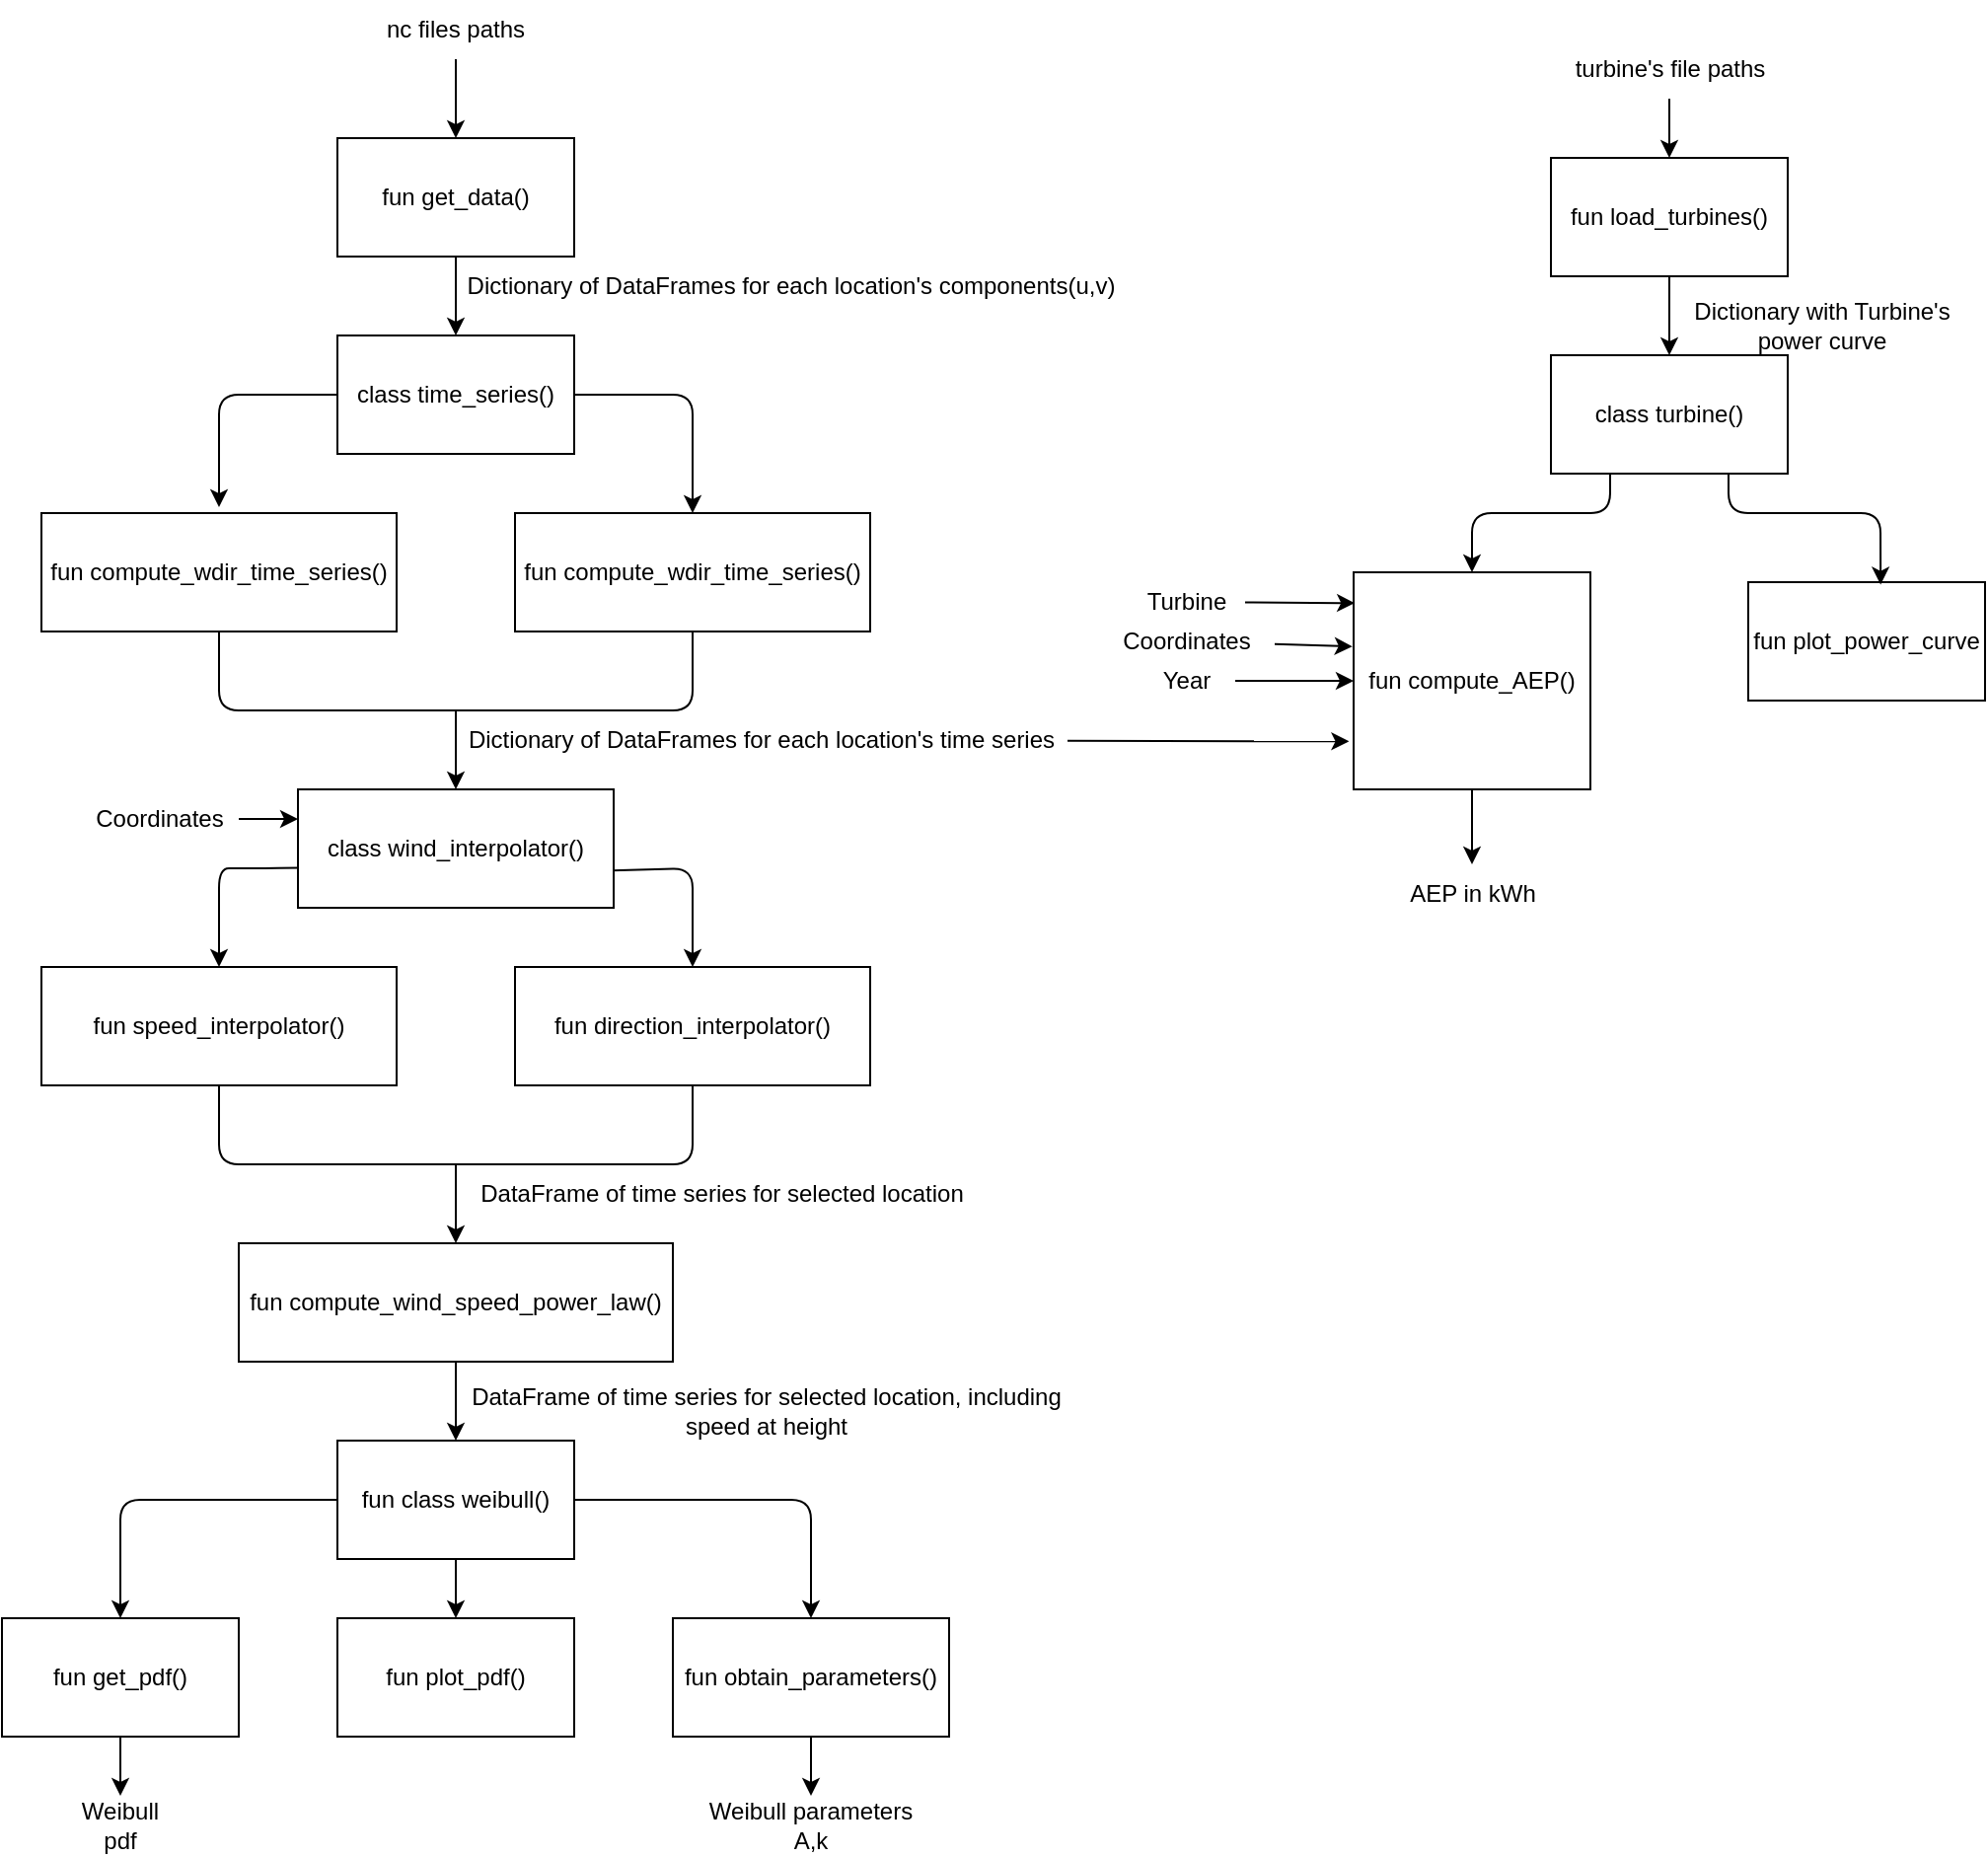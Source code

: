 <mxfile>
    <diagram id="9pw-dQEB62d-saBvswQ5" name="Page-1">
        <mxGraphModel dx="414" dy="2113" grid="1" gridSize="10" guides="1" tooltips="1" connect="1" arrows="1" fold="1" page="1" pageScale="1" pageWidth="850" pageHeight="1100" background="#ffffff" math="0" shadow="0">
            <root>
                <mxCell id="0"/>
                <mxCell id="1" parent="0"/>
                <mxCell id="4" value="" style="edgeStyle=none;html=1;" parent="1" target="3" edge="1">
                    <mxGeometry relative="1" as="geometry">
                        <mxPoint x="845" y="-1030" as="sourcePoint"/>
                    </mxGeometry>
                </mxCell>
                <mxCell id="8" value="" style="edgeStyle=none;html=1;" parent="1" source="3" target="5" edge="1">
                    <mxGeometry relative="1" as="geometry"/>
                </mxCell>
                <mxCell id="3" value="fun get_data()" style="whiteSpace=wrap;html=1;" parent="1" vertex="1">
                    <mxGeometry x="785" y="-990" width="120" height="60" as="geometry"/>
                </mxCell>
                <mxCell id="15" style="edgeStyle=none;html=1;entryX=0.5;entryY=0;entryDx=0;entryDy=0;" parent="1" source="5" target="13" edge="1">
                    <mxGeometry relative="1" as="geometry">
                        <Array as="points">
                            <mxPoint x="965" y="-860"/>
                        </Array>
                    </mxGeometry>
                </mxCell>
                <mxCell id="5" value="class time_series()" style="whiteSpace=wrap;html=1;" parent="1" vertex="1">
                    <mxGeometry x="785" y="-890" width="120" height="60" as="geometry"/>
                </mxCell>
                <mxCell id="7" value="Dictionary of DataFrames for each location&#39;s components(u,v)" style="text;strokeColor=none;align=center;fillColor=none;html=1;verticalAlign=middle;whiteSpace=wrap;rounded=0;" parent="1" vertex="1">
                    <mxGeometry x="845" y="-930" width="340" height="30" as="geometry"/>
                </mxCell>
                <mxCell id="17" style="edgeStyle=none;html=1;endArrow=none;endFill=0;" parent="1" source="10" edge="1">
                    <mxGeometry relative="1" as="geometry">
                        <mxPoint x="845" y="-700" as="targetPoint"/>
                        <Array as="points">
                            <mxPoint x="725" y="-700"/>
                        </Array>
                    </mxGeometry>
                </mxCell>
                <mxCell id="10" value="fun compute_wdir_time_series()" style="whiteSpace=wrap;html=1;" parent="1" vertex="1">
                    <mxGeometry x="635" y="-800" width="180" height="60" as="geometry"/>
                </mxCell>
                <mxCell id="12" style="edgeStyle=none;html=1;exitX=0;exitY=0.5;exitDx=0;exitDy=0;" parent="1" source="5" edge="1">
                    <mxGeometry relative="1" as="geometry">
                        <mxPoint x="725" y="-803" as="targetPoint"/>
                        <Array as="points">
                            <mxPoint x="725" y="-860"/>
                        </Array>
                    </mxGeometry>
                </mxCell>
                <mxCell id="19" style="edgeStyle=none;html=1;endArrow=none;endFill=0;" parent="1" source="13" edge="1">
                    <mxGeometry relative="1" as="geometry">
                        <mxPoint x="845" y="-700.0" as="targetPoint"/>
                        <Array as="points">
                            <mxPoint x="965" y="-700"/>
                        </Array>
                    </mxGeometry>
                </mxCell>
                <mxCell id="13" value="fun compute_wdir_time_series()" style="whiteSpace=wrap;html=1;" parent="1" vertex="1">
                    <mxGeometry x="875" y="-800" width="180" height="60" as="geometry"/>
                </mxCell>
                <mxCell id="95" value="" style="edgeStyle=none;html=1;entryX=-0.019;entryY=0.779;entryDx=0;entryDy=0;entryPerimeter=0;" parent="1" source="16" target="80" edge="1">
                    <mxGeometry relative="1" as="geometry"/>
                </mxCell>
                <mxCell id="16" value="Dictionary of DataFrames for each location&#39;s time series" style="text;strokeColor=none;align=center;fillColor=none;html=1;verticalAlign=middle;whiteSpace=wrap;rounded=0;" parent="1" vertex="1">
                    <mxGeometry x="845" y="-700" width="310" height="30" as="geometry"/>
                </mxCell>
                <mxCell id="21" value="" style="edgeStyle=none;html=1;startArrow=classic;startFill=1;endArrow=none;endFill=0;" parent="1" source="20" edge="1">
                    <mxGeometry relative="1" as="geometry">
                        <mxPoint x="845" y="-700" as="targetPoint"/>
                        <Array as="points">
                            <mxPoint x="845" y="-700"/>
                        </Array>
                    </mxGeometry>
                </mxCell>
                <mxCell id="30" style="edgeStyle=none;html=1;entryX=0.5;entryY=0;entryDx=0;entryDy=0;exitX=0.008;exitY=0.662;exitDx=0;exitDy=0;exitPerimeter=0;" parent="1" source="20" target="26" edge="1">
                    <mxGeometry relative="1" as="geometry">
                        <Array as="points">
                            <mxPoint x="745" y="-620"/>
                            <mxPoint x="725" y="-620"/>
                        </Array>
                    </mxGeometry>
                </mxCell>
                <mxCell id="32" style="edgeStyle=none;html=1;entryX=0.5;entryY=0;entryDx=0;entryDy=0;exitX=0.994;exitY=0.686;exitDx=0;exitDy=0;exitPerimeter=0;" parent="1" source="20" target="27" edge="1">
                    <mxGeometry relative="1" as="geometry">
                        <Array as="points">
                            <mxPoint x="965" y="-620"/>
                        </Array>
                    </mxGeometry>
                </mxCell>
                <mxCell id="20" value="class wind_interpolator()" style="whiteSpace=wrap;html=1;" parent="1" vertex="1">
                    <mxGeometry x="765" y="-660" width="160" height="60" as="geometry"/>
                </mxCell>
                <mxCell id="29" value="" style="edgeStyle=none;html=1;entryX=0;entryY=0.25;entryDx=0;entryDy=0;" parent="1" target="20" edge="1">
                    <mxGeometry relative="1" as="geometry">
                        <mxPoint x="735" y="-645" as="sourcePoint"/>
                    </mxGeometry>
                </mxCell>
                <mxCell id="23" value="Coordinates" style="text;strokeColor=none;align=center;fillColor=none;html=1;verticalAlign=middle;whiteSpace=wrap;rounded=0;" parent="1" vertex="1">
                    <mxGeometry x="665" y="-660" width="60" height="30" as="geometry"/>
                </mxCell>
                <mxCell id="25" value="nc files paths" style="text;strokeColor=none;align=center;fillColor=none;html=1;verticalAlign=middle;whiteSpace=wrap;rounded=0;" parent="1" vertex="1">
                    <mxGeometry x="805" y="-1060" width="80" height="30" as="geometry"/>
                </mxCell>
                <mxCell id="26" value="fun speed_interpolator()" style="whiteSpace=wrap;html=1;" parent="1" vertex="1">
                    <mxGeometry x="635" y="-570" width="180" height="60" as="geometry"/>
                </mxCell>
                <mxCell id="27" value="fun direction_interpolator()" style="whiteSpace=wrap;html=1;" parent="1" vertex="1">
                    <mxGeometry x="875" y="-570" width="180" height="60" as="geometry"/>
                </mxCell>
                <mxCell id="33" style="edgeStyle=none;html=1;endArrow=none;endFill=0;" parent="1" edge="1">
                    <mxGeometry relative="1" as="geometry">
                        <mxPoint x="845" y="-470" as="targetPoint"/>
                        <mxPoint x="725" y="-510" as="sourcePoint"/>
                        <Array as="points">
                            <mxPoint x="725" y="-470"/>
                        </Array>
                    </mxGeometry>
                </mxCell>
                <mxCell id="34" style="edgeStyle=none;html=1;endArrow=none;endFill=0;" parent="1" edge="1">
                    <mxGeometry relative="1" as="geometry">
                        <mxPoint x="845" y="-470.0" as="targetPoint"/>
                        <mxPoint x="965" y="-510" as="sourcePoint"/>
                        <Array as="points">
                            <mxPoint x="965" y="-470"/>
                        </Array>
                    </mxGeometry>
                </mxCell>
                <mxCell id="35" value="" style="edgeStyle=none;html=1;startArrow=classic;startFill=1;endArrow=none;endFill=0;" parent="1" edge="1">
                    <mxGeometry relative="1" as="geometry">
                        <mxPoint x="845" y="-430" as="sourcePoint"/>
                        <mxPoint x="845" y="-470" as="targetPoint"/>
                        <Array as="points">
                            <mxPoint x="845" y="-470"/>
                        </Array>
                    </mxGeometry>
                </mxCell>
                <mxCell id="36" value="DataFrame of time series for selected location" style="text;strokeColor=none;align=center;fillColor=none;html=1;verticalAlign=middle;whiteSpace=wrap;rounded=0;" parent="1" vertex="1">
                    <mxGeometry x="825" y="-470" width="310" height="30" as="geometry"/>
                </mxCell>
                <mxCell id="41" value="" style="edgeStyle=none;html=1;" parent="1" source="37" target="40" edge="1">
                    <mxGeometry relative="1" as="geometry"/>
                </mxCell>
                <mxCell id="37" value="fun compute_wind_speed_power_law()" style="whiteSpace=wrap;html=1;" parent="1" vertex="1">
                    <mxGeometry x="735" y="-430" width="220" height="60" as="geometry"/>
                </mxCell>
                <mxCell id="50" value="" style="edgeStyle=none;html=1;" parent="1" source="40" target="49" edge="1">
                    <mxGeometry relative="1" as="geometry"/>
                </mxCell>
                <mxCell id="61" style="edgeStyle=none;html=1;entryX=0.5;entryY=0;entryDx=0;entryDy=0;" parent="1" source="40" target="51" edge="1">
                    <mxGeometry relative="1" as="geometry">
                        <Array as="points">
                            <mxPoint x="675" y="-300"/>
                        </Array>
                    </mxGeometry>
                </mxCell>
                <mxCell id="62" style="edgeStyle=none;html=1;entryX=0.5;entryY=0;entryDx=0;entryDy=0;" parent="1" source="40" target="43" edge="1">
                    <mxGeometry relative="1" as="geometry">
                        <Array as="points">
                            <mxPoint x="1025" y="-300"/>
                        </Array>
                    </mxGeometry>
                </mxCell>
                <mxCell id="40" value="fun class weibull()" style="whiteSpace=wrap;html=1;" parent="1" vertex="1">
                    <mxGeometry x="785" y="-330" width="120" height="60" as="geometry"/>
                </mxCell>
                <mxCell id="42" value="DataFrame of time series for selected location, including speed at height" style="text;strokeColor=none;align=center;fillColor=none;html=1;verticalAlign=middle;whiteSpace=wrap;rounded=0;" parent="1" vertex="1">
                    <mxGeometry x="850" y="-360" width="305" height="30" as="geometry"/>
                </mxCell>
                <mxCell id="48" value="" style="edgeStyle=none;html=1;" parent="1" source="43" target="47" edge="1">
                    <mxGeometry relative="1" as="geometry"/>
                </mxCell>
                <mxCell id="43" value="fun obtain_parameters()" style="whiteSpace=wrap;html=1;" parent="1" vertex="1">
                    <mxGeometry x="955" y="-240" width="140" height="60" as="geometry"/>
                </mxCell>
                <mxCell id="47" value="Weibull parameters A,k" style="text;strokeColor=none;align=center;fillColor=none;html=1;verticalAlign=middle;whiteSpace=wrap;rounded=0;" parent="1" vertex="1">
                    <mxGeometry x="970" y="-150" width="110" height="30" as="geometry"/>
                </mxCell>
                <mxCell id="49" value="fun plot_pdf()" style="whiteSpace=wrap;html=1;" parent="1" vertex="1">
                    <mxGeometry x="785" y="-240" width="120" height="60" as="geometry"/>
                </mxCell>
                <mxCell id="54" value="" style="edgeStyle=none;html=1;" parent="1" source="51" target="53" edge="1">
                    <mxGeometry relative="1" as="geometry"/>
                </mxCell>
                <mxCell id="51" value="fun get_pdf()" style="whiteSpace=wrap;html=1;" parent="1" vertex="1">
                    <mxGeometry x="615" y="-240" width="120" height="60" as="geometry"/>
                </mxCell>
                <mxCell id="53" value="Weibull pdf" style="text;strokeColor=none;align=center;fillColor=none;html=1;verticalAlign=middle;whiteSpace=wrap;rounded=0;" parent="1" vertex="1">
                    <mxGeometry x="645" y="-150" width="60" height="30" as="geometry"/>
                </mxCell>
                <mxCell id="97" style="edgeStyle=none;html=1;entryX=0.5;entryY=0;entryDx=0;entryDy=0;exitX=0.25;exitY=1;exitDx=0;exitDy=0;" parent="1" source="55" target="80" edge="1">
                    <mxGeometry relative="1" as="geometry">
                        <Array as="points">
                            <mxPoint x="1430" y="-800"/>
                            <mxPoint x="1360" y="-800"/>
                        </Array>
                    </mxGeometry>
                </mxCell>
                <mxCell id="55" value="class turbine()" style="whiteSpace=wrap;html=1;" parent="1" vertex="1">
                    <mxGeometry x="1400" y="-880" width="120" height="60" as="geometry"/>
                </mxCell>
                <mxCell id="81" value="" style="edgeStyle=none;html=1;entryX=0.5;entryY=0;entryDx=0;entryDy=0;" parent="1" source="72" target="55" edge="1">
                    <mxGeometry relative="1" as="geometry">
                        <mxPoint x="1410" y="-880" as="targetPoint"/>
                    </mxGeometry>
                </mxCell>
                <mxCell id="72" value="fun load_turbines()" style="whiteSpace=wrap;html=1;" parent="1" vertex="1">
                    <mxGeometry x="1400" y="-980" width="120" height="60" as="geometry"/>
                </mxCell>
                <mxCell id="79" value="Dictionary with Turbine&#39;s power curve" style="text;strokeColor=none;align=center;fillColor=none;html=1;verticalAlign=middle;whiteSpace=wrap;rounded=0;" parent="1" vertex="1">
                    <mxGeometry x="1470" y="-910" width="135" height="30" as="geometry"/>
                </mxCell>
                <mxCell id="100" value="" style="edgeStyle=none;html=1;" parent="1" source="80" target="99" edge="1">
                    <mxGeometry relative="1" as="geometry"/>
                </mxCell>
                <mxCell id="80" value="fun compute_AEP()" style="whiteSpace=wrap;html=1;" parent="1" vertex="1">
                    <mxGeometry x="1300" y="-770" width="120" height="110" as="geometry"/>
                </mxCell>
                <mxCell id="92" value="" style="edgeStyle=none;html=1;entryX=0.005;entryY=0.142;entryDx=0;entryDy=0;entryPerimeter=0;" parent="1" source="82" target="80" edge="1">
                    <mxGeometry relative="1" as="geometry"/>
                </mxCell>
                <mxCell id="82" value="Turbine" style="text;html=1;align=center;verticalAlign=middle;resizable=0;points=[];autosize=1;strokeColor=none;fillColor=none;" parent="1" vertex="1">
                    <mxGeometry x="1185" y="-770" width="60" height="30" as="geometry"/>
                </mxCell>
                <mxCell id="96" value="" style="edgeStyle=none;html=1;entryX=-0.005;entryY=0.342;entryDx=0;entryDy=0;entryPerimeter=0;" parent="1" source="83" target="80" edge="1">
                    <mxGeometry relative="1" as="geometry"/>
                </mxCell>
                <mxCell id="83" value="Coordinates" style="text;html=1;align=center;verticalAlign=middle;resizable=0;points=[];autosize=1;strokeColor=none;fillColor=none;" parent="1" vertex="1">
                    <mxGeometry x="1170" y="-750" width="90" height="30" as="geometry"/>
                </mxCell>
                <mxCell id="94" value="" style="edgeStyle=none;html=1;" parent="1" source="84" target="80" edge="1">
                    <mxGeometry relative="1" as="geometry"/>
                </mxCell>
                <mxCell id="84" value="Year" style="text;html=1;align=center;verticalAlign=middle;resizable=0;points=[];autosize=1;strokeColor=none;fillColor=none;" parent="1" vertex="1">
                    <mxGeometry x="1190" y="-730" width="50" height="30" as="geometry"/>
                </mxCell>
                <mxCell id="89" value="" style="edgeStyle=none;html=1;" parent="1" source="71" target="72" edge="1">
                    <mxGeometry relative="1" as="geometry"/>
                </mxCell>
                <mxCell id="71" value="turbine&#39;s file paths" style="text;html=1;align=center;verticalAlign=middle;resizable=0;points=[];autosize=1;strokeColor=none;fillColor=none;" parent="1" vertex="1">
                    <mxGeometry x="1400" y="-1040" width="120" height="30" as="geometry"/>
                </mxCell>
                <mxCell id="99" value="AEP in kWh" style="text;html=1;align=center;verticalAlign=middle;resizable=0;points=[];autosize=1;strokeColor=none;fillColor=none;" parent="1" vertex="1">
                    <mxGeometry x="1315" y="-622" width="90" height="30" as="geometry"/>
                </mxCell>
                <mxCell id="101" value="fun plot_power_curve" style="whiteSpace=wrap;html=1;" parent="1" vertex="1">
                    <mxGeometry x="1500" y="-765" width="120" height="60" as="geometry"/>
                </mxCell>
                <mxCell id="102" style="edgeStyle=none;html=1;entryX=0.559;entryY=0.021;entryDx=0;entryDy=0;entryPerimeter=0;exitX=0.75;exitY=1;exitDx=0;exitDy=0;" parent="1" source="55" target="101" edge="1">
                    <mxGeometry relative="1" as="geometry">
                        <Array as="points">
                            <mxPoint x="1490" y="-800"/>
                            <mxPoint x="1567" y="-800"/>
                        </Array>
                    </mxGeometry>
                </mxCell>
            </root>
        </mxGraphModel>
    </diagram>
</mxfile>